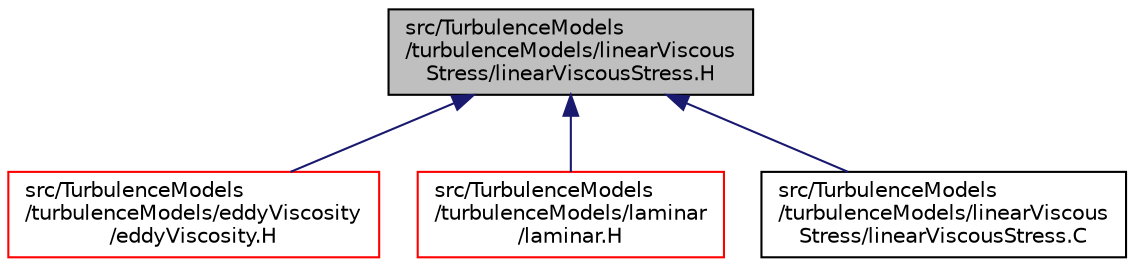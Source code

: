 digraph "src/TurbulenceModels/turbulenceModels/linearViscousStress/linearViscousStress.H"
{
  bgcolor="transparent";
  edge [fontname="Helvetica",fontsize="10",labelfontname="Helvetica",labelfontsize="10"];
  node [fontname="Helvetica",fontsize="10",shape=record];
  Node1 [label="src/TurbulenceModels\l/turbulenceModels/linearViscous\lStress/linearViscousStress.H",height=0.2,width=0.4,color="black", fillcolor="grey75", style="filled", fontcolor="black"];
  Node1 -> Node2 [dir="back",color="midnightblue",fontsize="10",style="solid",fontname="Helvetica"];
  Node2 [label="src/TurbulenceModels\l/turbulenceModels/eddyViscosity\l/eddyViscosity.H",height=0.2,width=0.4,color="red",URL="$a10657.html"];
  Node1 -> Node3 [dir="back",color="midnightblue",fontsize="10",style="solid",fontname="Helvetica"];
  Node3 [label="src/TurbulenceModels\l/turbulenceModels/laminar\l/laminar.H",height=0.2,width=0.4,color="red",URL="$a04667.html"];
  Node1 -> Node4 [dir="back",color="midnightblue",fontsize="10",style="solid",fontname="Helvetica"];
  Node4 [label="src/TurbulenceModels\l/turbulenceModels/linearViscous\lStress/linearViscousStress.C",height=0.2,width=0.4,color="black",URL="$a10704.html"];
}
